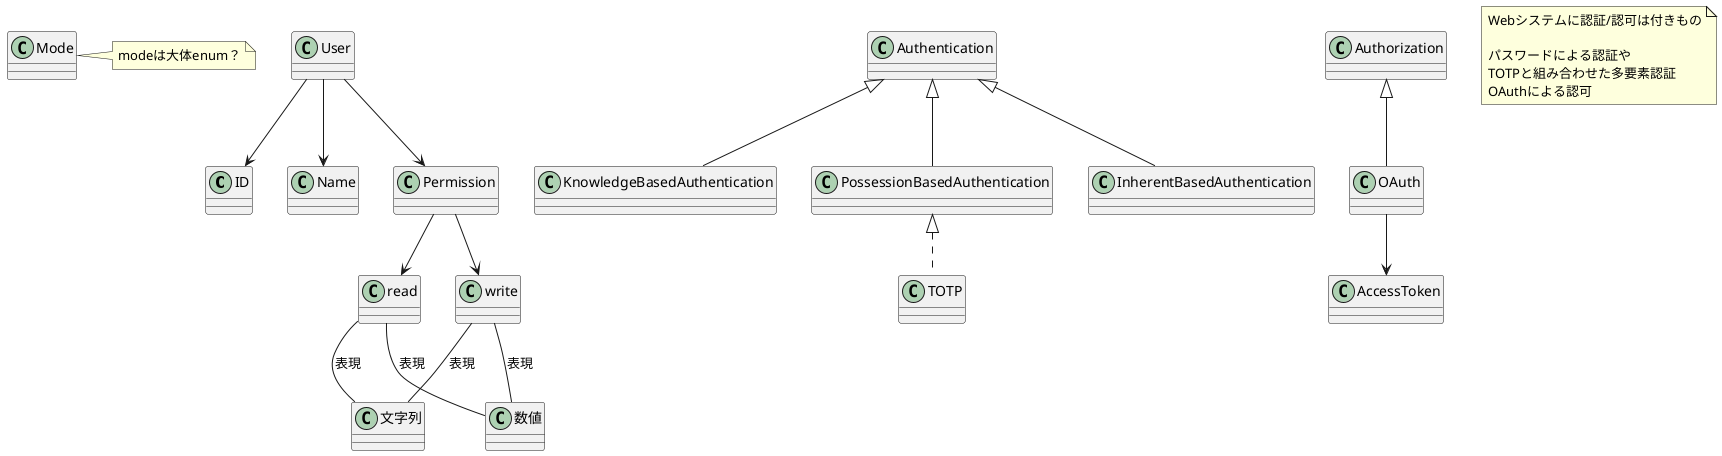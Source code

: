 @startuml APPLICATION

class ID{}

Class Name{}

Class Mode{}

note right of Mode
    modeは大体enum？
end note


Class Permission{}

Class 文字列{}
Class 数値{}
Class read{}
Class write{}

Permission --> read
read -- 数値 : 表現
read -- 文字列 : 表現
Permission --> write
write -- 数値 : 表現
write -- 文字列 : 表現

Class User{}
User --> ID
User --> Permission
User --> Name

Class Authentication{}

Class KnowledgeBasedAuthentication{}
Authentication <|-- KnowledgeBasedAuthentication

Class PossessionBasedAuthentication{}
Authentication <|-- PossessionBasedAuthentication

Class TOTP{}

PossessionBasedAuthentication <|.. TOTP

Class InherentBasedAuthentication{}

Authentication <|-- InherentBasedAuthentication

Class Authorization{}

Class OAuth{}

Authorization <|-- OAuth

Class AccessToken

OAuth-->AccessToken

note as n1
Webシステムに認証/認可は付きもの

パスワードによる認証や
TOTPと組み合わせた多要素認証
OAuthによる認可
end note

@enduml